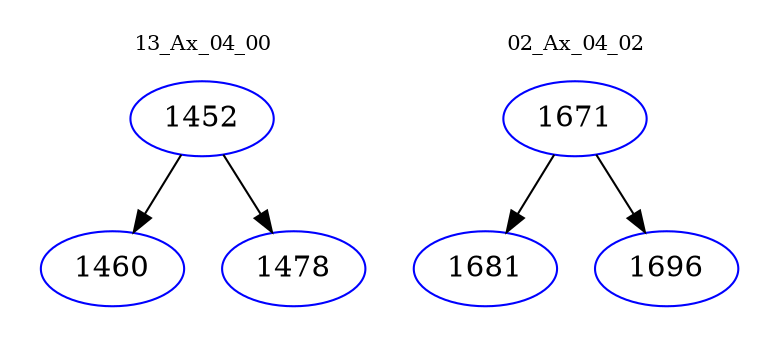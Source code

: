 digraph{
subgraph cluster_0 {
color = white
label = "13_Ax_04_00";
fontsize=10;
T0_1452 [label="1452", color="blue"]
T0_1452 -> T0_1460 [color="black"]
T0_1460 [label="1460", color="blue"]
T0_1452 -> T0_1478 [color="black"]
T0_1478 [label="1478", color="blue"]
}
subgraph cluster_1 {
color = white
label = "02_Ax_04_02";
fontsize=10;
T1_1671 [label="1671", color="blue"]
T1_1671 -> T1_1681 [color="black"]
T1_1681 [label="1681", color="blue"]
T1_1671 -> T1_1696 [color="black"]
T1_1696 [label="1696", color="blue"]
}
}
